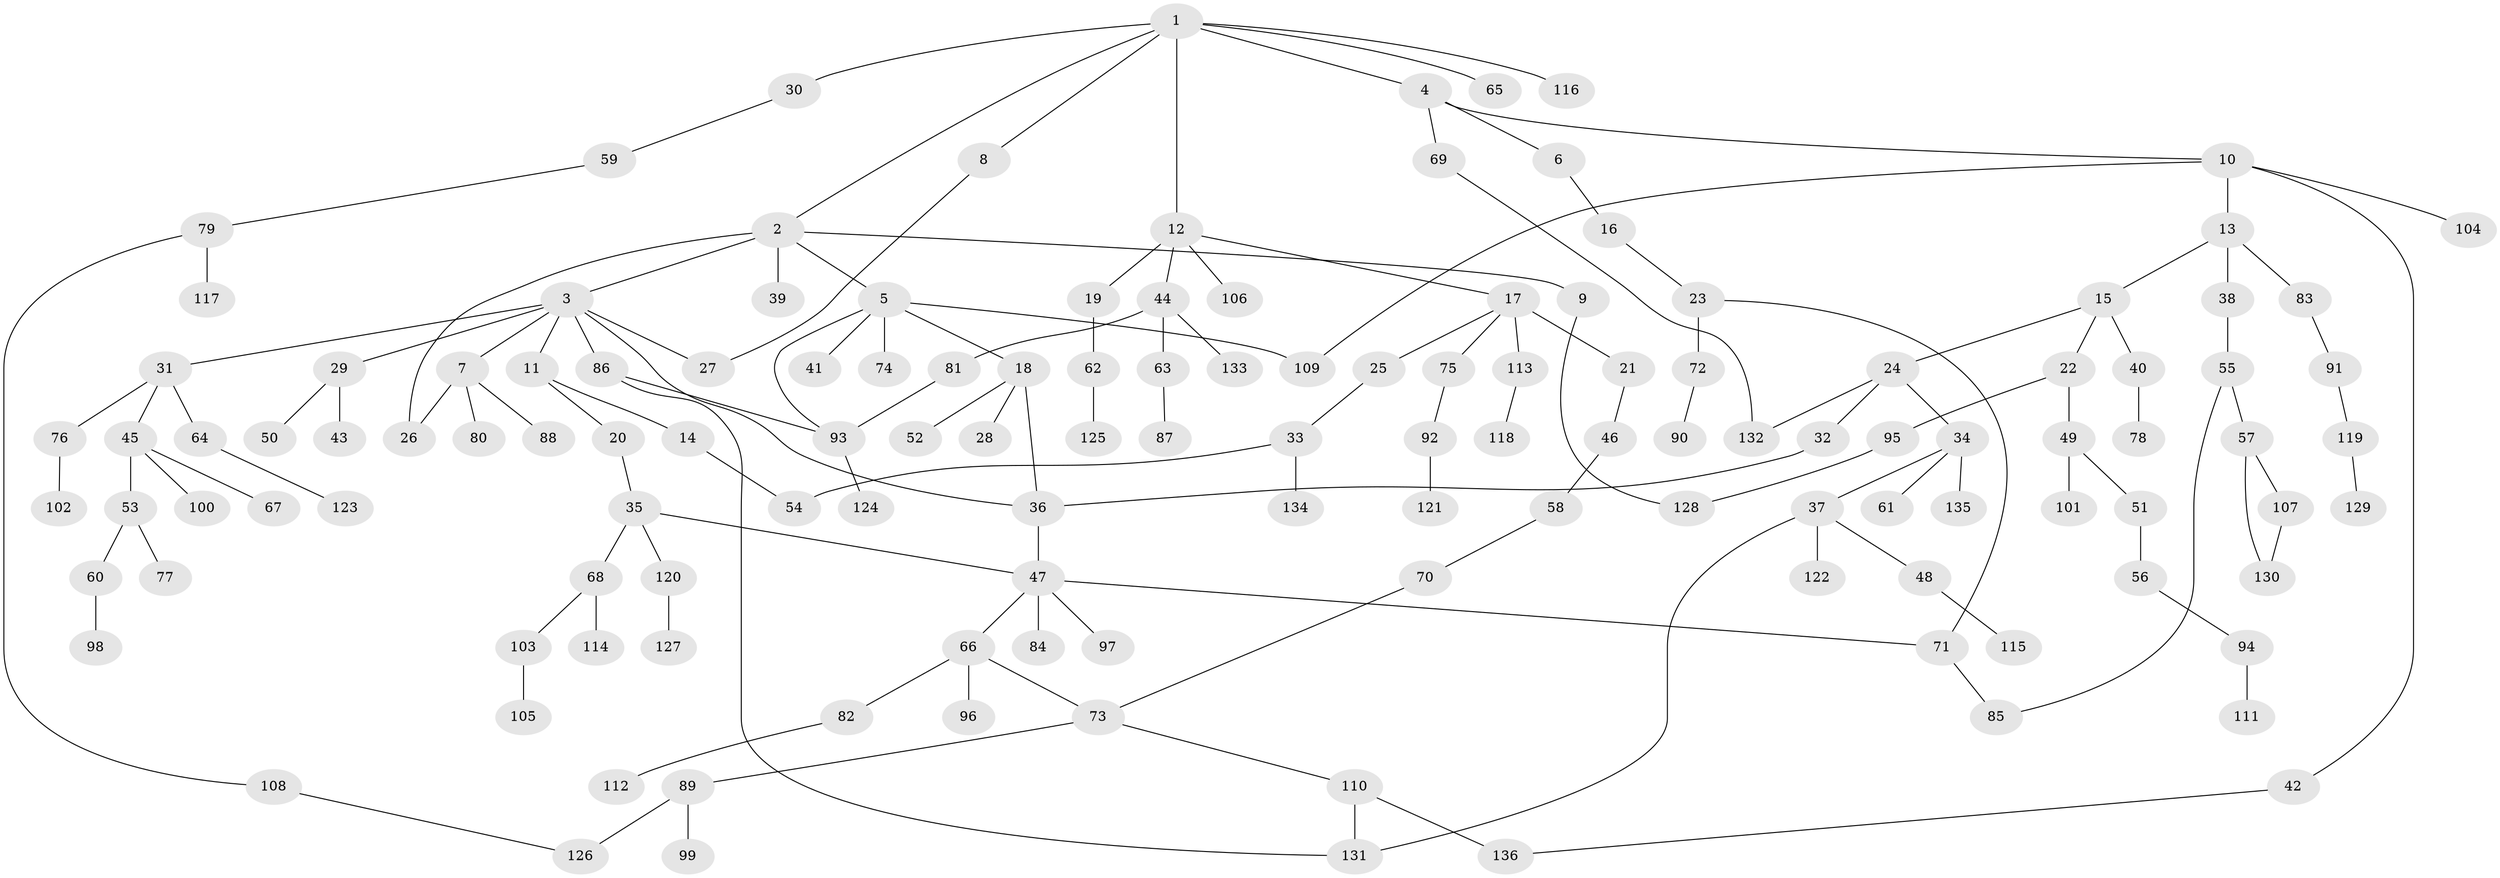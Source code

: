 // coarse degree distribution, {10: 0.01098901098901099, 5: 0.03296703296703297, 9: 0.01098901098901099, 4: 0.13186813186813187, 8: 0.01098901098901099, 2: 0.3076923076923077, 3: 0.07692307692307693, 1: 0.3956043956043956, 6: 0.01098901098901099, 7: 0.01098901098901099}
// Generated by graph-tools (version 1.1) at 2025/41/03/06/25 10:41:28]
// undirected, 136 vertices, 154 edges
graph export_dot {
graph [start="1"]
  node [color=gray90,style=filled];
  1;
  2;
  3;
  4;
  5;
  6;
  7;
  8;
  9;
  10;
  11;
  12;
  13;
  14;
  15;
  16;
  17;
  18;
  19;
  20;
  21;
  22;
  23;
  24;
  25;
  26;
  27;
  28;
  29;
  30;
  31;
  32;
  33;
  34;
  35;
  36;
  37;
  38;
  39;
  40;
  41;
  42;
  43;
  44;
  45;
  46;
  47;
  48;
  49;
  50;
  51;
  52;
  53;
  54;
  55;
  56;
  57;
  58;
  59;
  60;
  61;
  62;
  63;
  64;
  65;
  66;
  67;
  68;
  69;
  70;
  71;
  72;
  73;
  74;
  75;
  76;
  77;
  78;
  79;
  80;
  81;
  82;
  83;
  84;
  85;
  86;
  87;
  88;
  89;
  90;
  91;
  92;
  93;
  94;
  95;
  96;
  97;
  98;
  99;
  100;
  101;
  102;
  103;
  104;
  105;
  106;
  107;
  108;
  109;
  110;
  111;
  112;
  113;
  114;
  115;
  116;
  117;
  118;
  119;
  120;
  121;
  122;
  123;
  124;
  125;
  126;
  127;
  128;
  129;
  130;
  131;
  132;
  133;
  134;
  135;
  136;
  1 -- 2;
  1 -- 4;
  1 -- 8;
  1 -- 12;
  1 -- 30;
  1 -- 65;
  1 -- 116;
  2 -- 3;
  2 -- 5;
  2 -- 9;
  2 -- 39;
  2 -- 26;
  3 -- 7;
  3 -- 11;
  3 -- 29;
  3 -- 31;
  3 -- 36;
  3 -- 86;
  3 -- 27;
  4 -- 6;
  4 -- 10;
  4 -- 69;
  5 -- 18;
  5 -- 41;
  5 -- 74;
  5 -- 109;
  5 -- 93;
  6 -- 16;
  7 -- 26;
  7 -- 80;
  7 -- 88;
  8 -- 27;
  9 -- 128;
  10 -- 13;
  10 -- 42;
  10 -- 104;
  10 -- 109;
  11 -- 14;
  11 -- 20;
  12 -- 17;
  12 -- 19;
  12 -- 44;
  12 -- 106;
  13 -- 15;
  13 -- 38;
  13 -- 83;
  14 -- 54;
  15 -- 22;
  15 -- 24;
  15 -- 40;
  16 -- 23;
  17 -- 21;
  17 -- 25;
  17 -- 75;
  17 -- 113;
  18 -- 28;
  18 -- 52;
  18 -- 36;
  19 -- 62;
  20 -- 35;
  21 -- 46;
  22 -- 49;
  22 -- 95;
  23 -- 72;
  23 -- 71;
  24 -- 32;
  24 -- 34;
  24 -- 132;
  25 -- 33;
  29 -- 43;
  29 -- 50;
  30 -- 59;
  31 -- 45;
  31 -- 64;
  31 -- 76;
  32 -- 36;
  33 -- 134;
  33 -- 54;
  34 -- 37;
  34 -- 61;
  34 -- 135;
  35 -- 68;
  35 -- 120;
  35 -- 47;
  36 -- 47;
  37 -- 48;
  37 -- 122;
  37 -- 131;
  38 -- 55;
  40 -- 78;
  42 -- 136;
  44 -- 63;
  44 -- 81;
  44 -- 133;
  45 -- 53;
  45 -- 67;
  45 -- 100;
  46 -- 58;
  47 -- 66;
  47 -- 71;
  47 -- 84;
  47 -- 97;
  48 -- 115;
  49 -- 51;
  49 -- 101;
  51 -- 56;
  53 -- 60;
  53 -- 77;
  55 -- 57;
  55 -- 85;
  56 -- 94;
  57 -- 107;
  57 -- 130;
  58 -- 70;
  59 -- 79;
  60 -- 98;
  62 -- 125;
  63 -- 87;
  64 -- 123;
  66 -- 82;
  66 -- 96;
  66 -- 73;
  68 -- 103;
  68 -- 114;
  69 -- 132;
  70 -- 73;
  71 -- 85;
  72 -- 90;
  73 -- 89;
  73 -- 110;
  75 -- 92;
  76 -- 102;
  79 -- 108;
  79 -- 117;
  81 -- 93;
  82 -- 112;
  83 -- 91;
  86 -- 131;
  86 -- 93;
  89 -- 99;
  89 -- 126;
  91 -- 119;
  92 -- 121;
  93 -- 124;
  94 -- 111;
  95 -- 128;
  103 -- 105;
  107 -- 130;
  108 -- 126;
  110 -- 136;
  110 -- 131;
  113 -- 118;
  119 -- 129;
  120 -- 127;
}

